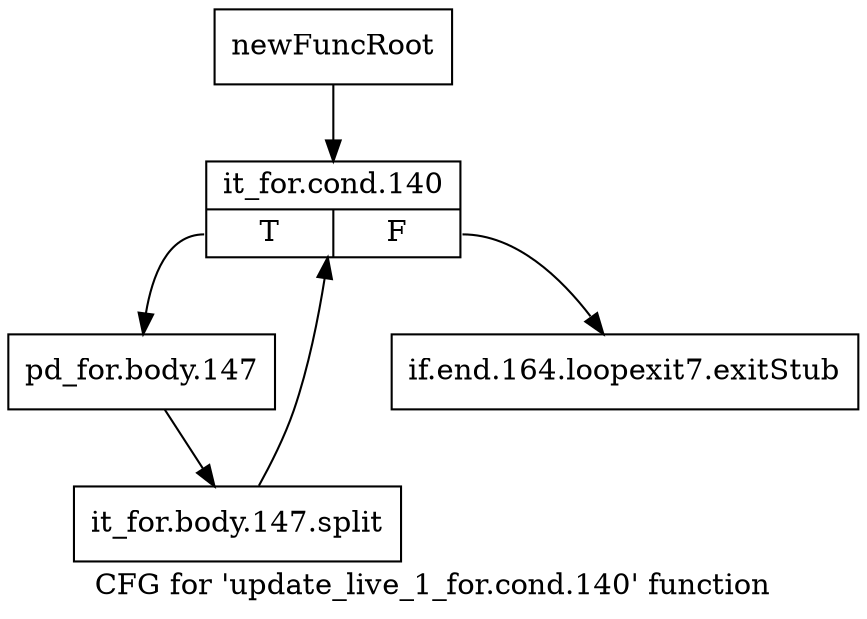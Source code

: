digraph "CFG for 'update_live_1_for.cond.140' function" {
	label="CFG for 'update_live_1_for.cond.140' function";

	Node0xc221100 [shape=record,label="{newFuncRoot}"];
	Node0xc221100 -> Node0xc221640;
	Node0xc2215f0 [shape=record,label="{if.end.164.loopexit7.exitStub}"];
	Node0xc221640 [shape=record,label="{it_for.cond.140|{<s0>T|<s1>F}}"];
	Node0xc221640:s0 -> Node0xc221690;
	Node0xc221640:s1 -> Node0xc2215f0;
	Node0xc221690 [shape=record,label="{pd_for.body.147}"];
	Node0xc221690 -> Node0xfbc83c0;
	Node0xfbc83c0 [shape=record,label="{it_for.body.147.split}"];
	Node0xfbc83c0 -> Node0xc221640;
}
